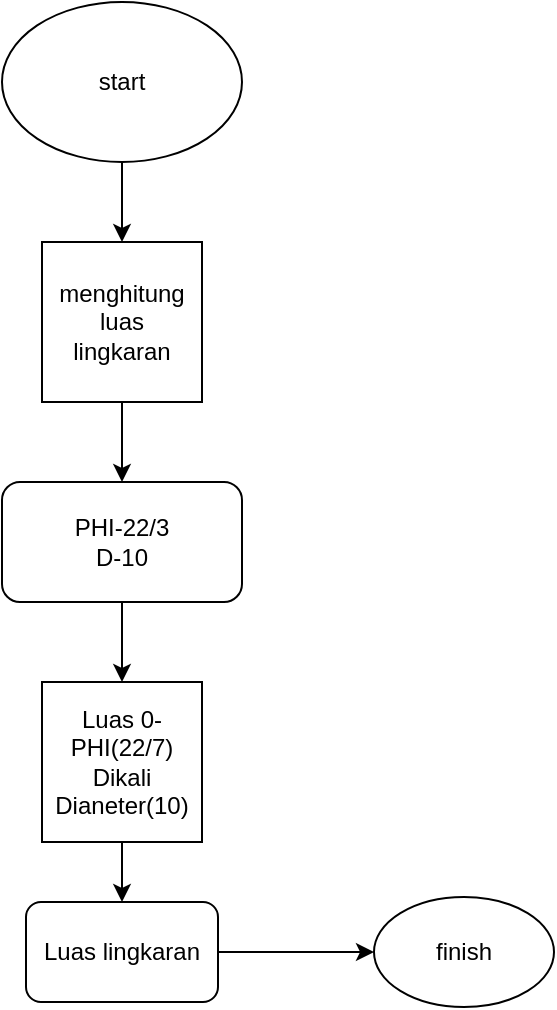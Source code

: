 <mxfile version="22.0.4" type="github">
  <diagram id="C5RBs43oDa-KdzZeNtuy" name="Page-1">
    <mxGraphModel dx="880" dy="470" grid="1" gridSize="10" guides="1" tooltips="1" connect="1" arrows="1" fold="1" page="1" pageScale="1" pageWidth="827" pageHeight="1169" math="0" shadow="0">
      <root>
        <mxCell id="WIyWlLk6GJQsqaUBKTNV-0" />
        <mxCell id="WIyWlLk6GJQsqaUBKTNV-1" parent="WIyWlLk6GJQsqaUBKTNV-0" />
        <mxCell id="48wQNKlJrFV1Bbq_co0F-28" style="edgeStyle=orthogonalEdgeStyle;rounded=0;orthogonalLoop=1;jettySize=auto;html=1;exitX=0.5;exitY=1;exitDx=0;exitDy=0;" edge="1" parent="WIyWlLk6GJQsqaUBKTNV-1" source="48wQNKlJrFV1Bbq_co0F-27">
          <mxGeometry relative="1" as="geometry">
            <mxPoint x="414" y="160" as="targetPoint" />
          </mxGeometry>
        </mxCell>
        <mxCell id="48wQNKlJrFV1Bbq_co0F-27" value="start" style="ellipse;whiteSpace=wrap;html=1;" vertex="1" parent="WIyWlLk6GJQsqaUBKTNV-1">
          <mxGeometry x="354" y="40" width="120" height="80" as="geometry" />
        </mxCell>
        <mxCell id="48wQNKlJrFV1Bbq_co0F-31" style="edgeStyle=orthogonalEdgeStyle;rounded=0;orthogonalLoop=1;jettySize=auto;html=1;exitX=0.5;exitY=1;exitDx=0;exitDy=0;" edge="1" parent="WIyWlLk6GJQsqaUBKTNV-1" source="48wQNKlJrFV1Bbq_co0F-30">
          <mxGeometry relative="1" as="geometry">
            <mxPoint x="414" y="280" as="targetPoint" />
          </mxGeometry>
        </mxCell>
        <mxCell id="48wQNKlJrFV1Bbq_co0F-30" value="&lt;div&gt;menghitung &lt;br&gt;&lt;/div&gt;&lt;div&gt;luas&lt;/div&gt;&lt;div&gt;lingkaran&lt;br&gt;&lt;/div&gt;" style="whiteSpace=wrap;html=1;aspect=fixed;" vertex="1" parent="WIyWlLk6GJQsqaUBKTNV-1">
          <mxGeometry x="374" y="160" width="80" height="80" as="geometry" />
        </mxCell>
        <mxCell id="48wQNKlJrFV1Bbq_co0F-34" style="edgeStyle=orthogonalEdgeStyle;rounded=0;orthogonalLoop=1;jettySize=auto;html=1;exitX=0.5;exitY=1;exitDx=0;exitDy=0;" edge="1" parent="WIyWlLk6GJQsqaUBKTNV-1" source="48wQNKlJrFV1Bbq_co0F-33">
          <mxGeometry relative="1" as="geometry">
            <mxPoint x="414" y="380" as="targetPoint" />
          </mxGeometry>
        </mxCell>
        <mxCell id="48wQNKlJrFV1Bbq_co0F-33" value="&lt;div&gt;PHI-22/3&lt;/div&gt;&lt;div&gt;D-10&lt;br&gt;&lt;/div&gt;" style="rounded=1;whiteSpace=wrap;html=1;" vertex="1" parent="WIyWlLk6GJQsqaUBKTNV-1">
          <mxGeometry x="354" y="280" width="120" height="60" as="geometry" />
        </mxCell>
        <mxCell id="48wQNKlJrFV1Bbq_co0F-36" style="edgeStyle=orthogonalEdgeStyle;rounded=0;orthogonalLoop=1;jettySize=auto;html=1;exitX=0.5;exitY=1;exitDx=0;exitDy=0;" edge="1" parent="WIyWlLk6GJQsqaUBKTNV-1" source="48wQNKlJrFV1Bbq_co0F-35">
          <mxGeometry relative="1" as="geometry">
            <mxPoint x="414" y="490" as="targetPoint" />
          </mxGeometry>
        </mxCell>
        <mxCell id="48wQNKlJrFV1Bbq_co0F-35" value="&lt;div&gt;Luas 0-&lt;/div&gt;&lt;div&gt;PHI(22/7) Dikali Dianeter(10)&lt;br&gt;&lt;/div&gt;" style="whiteSpace=wrap;html=1;aspect=fixed;" vertex="1" parent="WIyWlLk6GJQsqaUBKTNV-1">
          <mxGeometry x="374" y="380" width="80" height="80" as="geometry" />
        </mxCell>
        <mxCell id="48wQNKlJrFV1Bbq_co0F-38" style="edgeStyle=orthogonalEdgeStyle;rounded=0;orthogonalLoop=1;jettySize=auto;html=1;" edge="1" parent="WIyWlLk6GJQsqaUBKTNV-1" source="48wQNKlJrFV1Bbq_co0F-37">
          <mxGeometry relative="1" as="geometry">
            <mxPoint x="540" y="515" as="targetPoint" />
          </mxGeometry>
        </mxCell>
        <mxCell id="48wQNKlJrFV1Bbq_co0F-37" value="Luas lingkaran" style="rounded=1;whiteSpace=wrap;html=1;" vertex="1" parent="WIyWlLk6GJQsqaUBKTNV-1">
          <mxGeometry x="366" y="490" width="96" height="50" as="geometry" />
        </mxCell>
        <mxCell id="48wQNKlJrFV1Bbq_co0F-39" value="finish" style="ellipse;whiteSpace=wrap;html=1;" vertex="1" parent="WIyWlLk6GJQsqaUBKTNV-1">
          <mxGeometry x="540" y="487.5" width="90" height="55" as="geometry" />
        </mxCell>
      </root>
    </mxGraphModel>
  </diagram>
</mxfile>
